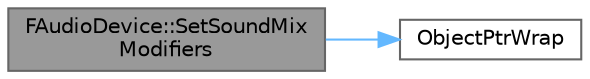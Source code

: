 digraph "FAudioDevice::SetSoundMixModifiers"
{
 // INTERACTIVE_SVG=YES
 // LATEX_PDF_SIZE
  bgcolor="transparent";
  edge [fontname=Helvetica,fontsize=10,labelfontname=Helvetica,labelfontsize=10];
  node [fontname=Helvetica,fontsize=10,shape=box,height=0.2,width=0.4];
  rankdir="LR";
  Node1 [id="Node000001",label="FAudioDevice::SetSoundMix\lModifiers",height=0.2,width=0.4,color="gray40", fillcolor="grey60", style="filled", fontcolor="black",tooltip=" "];
  Node1 -> Node2 [id="edge1_Node000001_Node000002",color="steelblue1",style="solid",tooltip=" "];
  Node2 [id="Node000002",label="ObjectPtrWrap",height=0.2,width=0.4,color="grey40", fillcolor="white", style="filled",URL="$d6/d75/ObjectPtr_8h.html#ad02a40c7cca4e9dc15db3dc1a0d68d7a",tooltip=" "];
}
